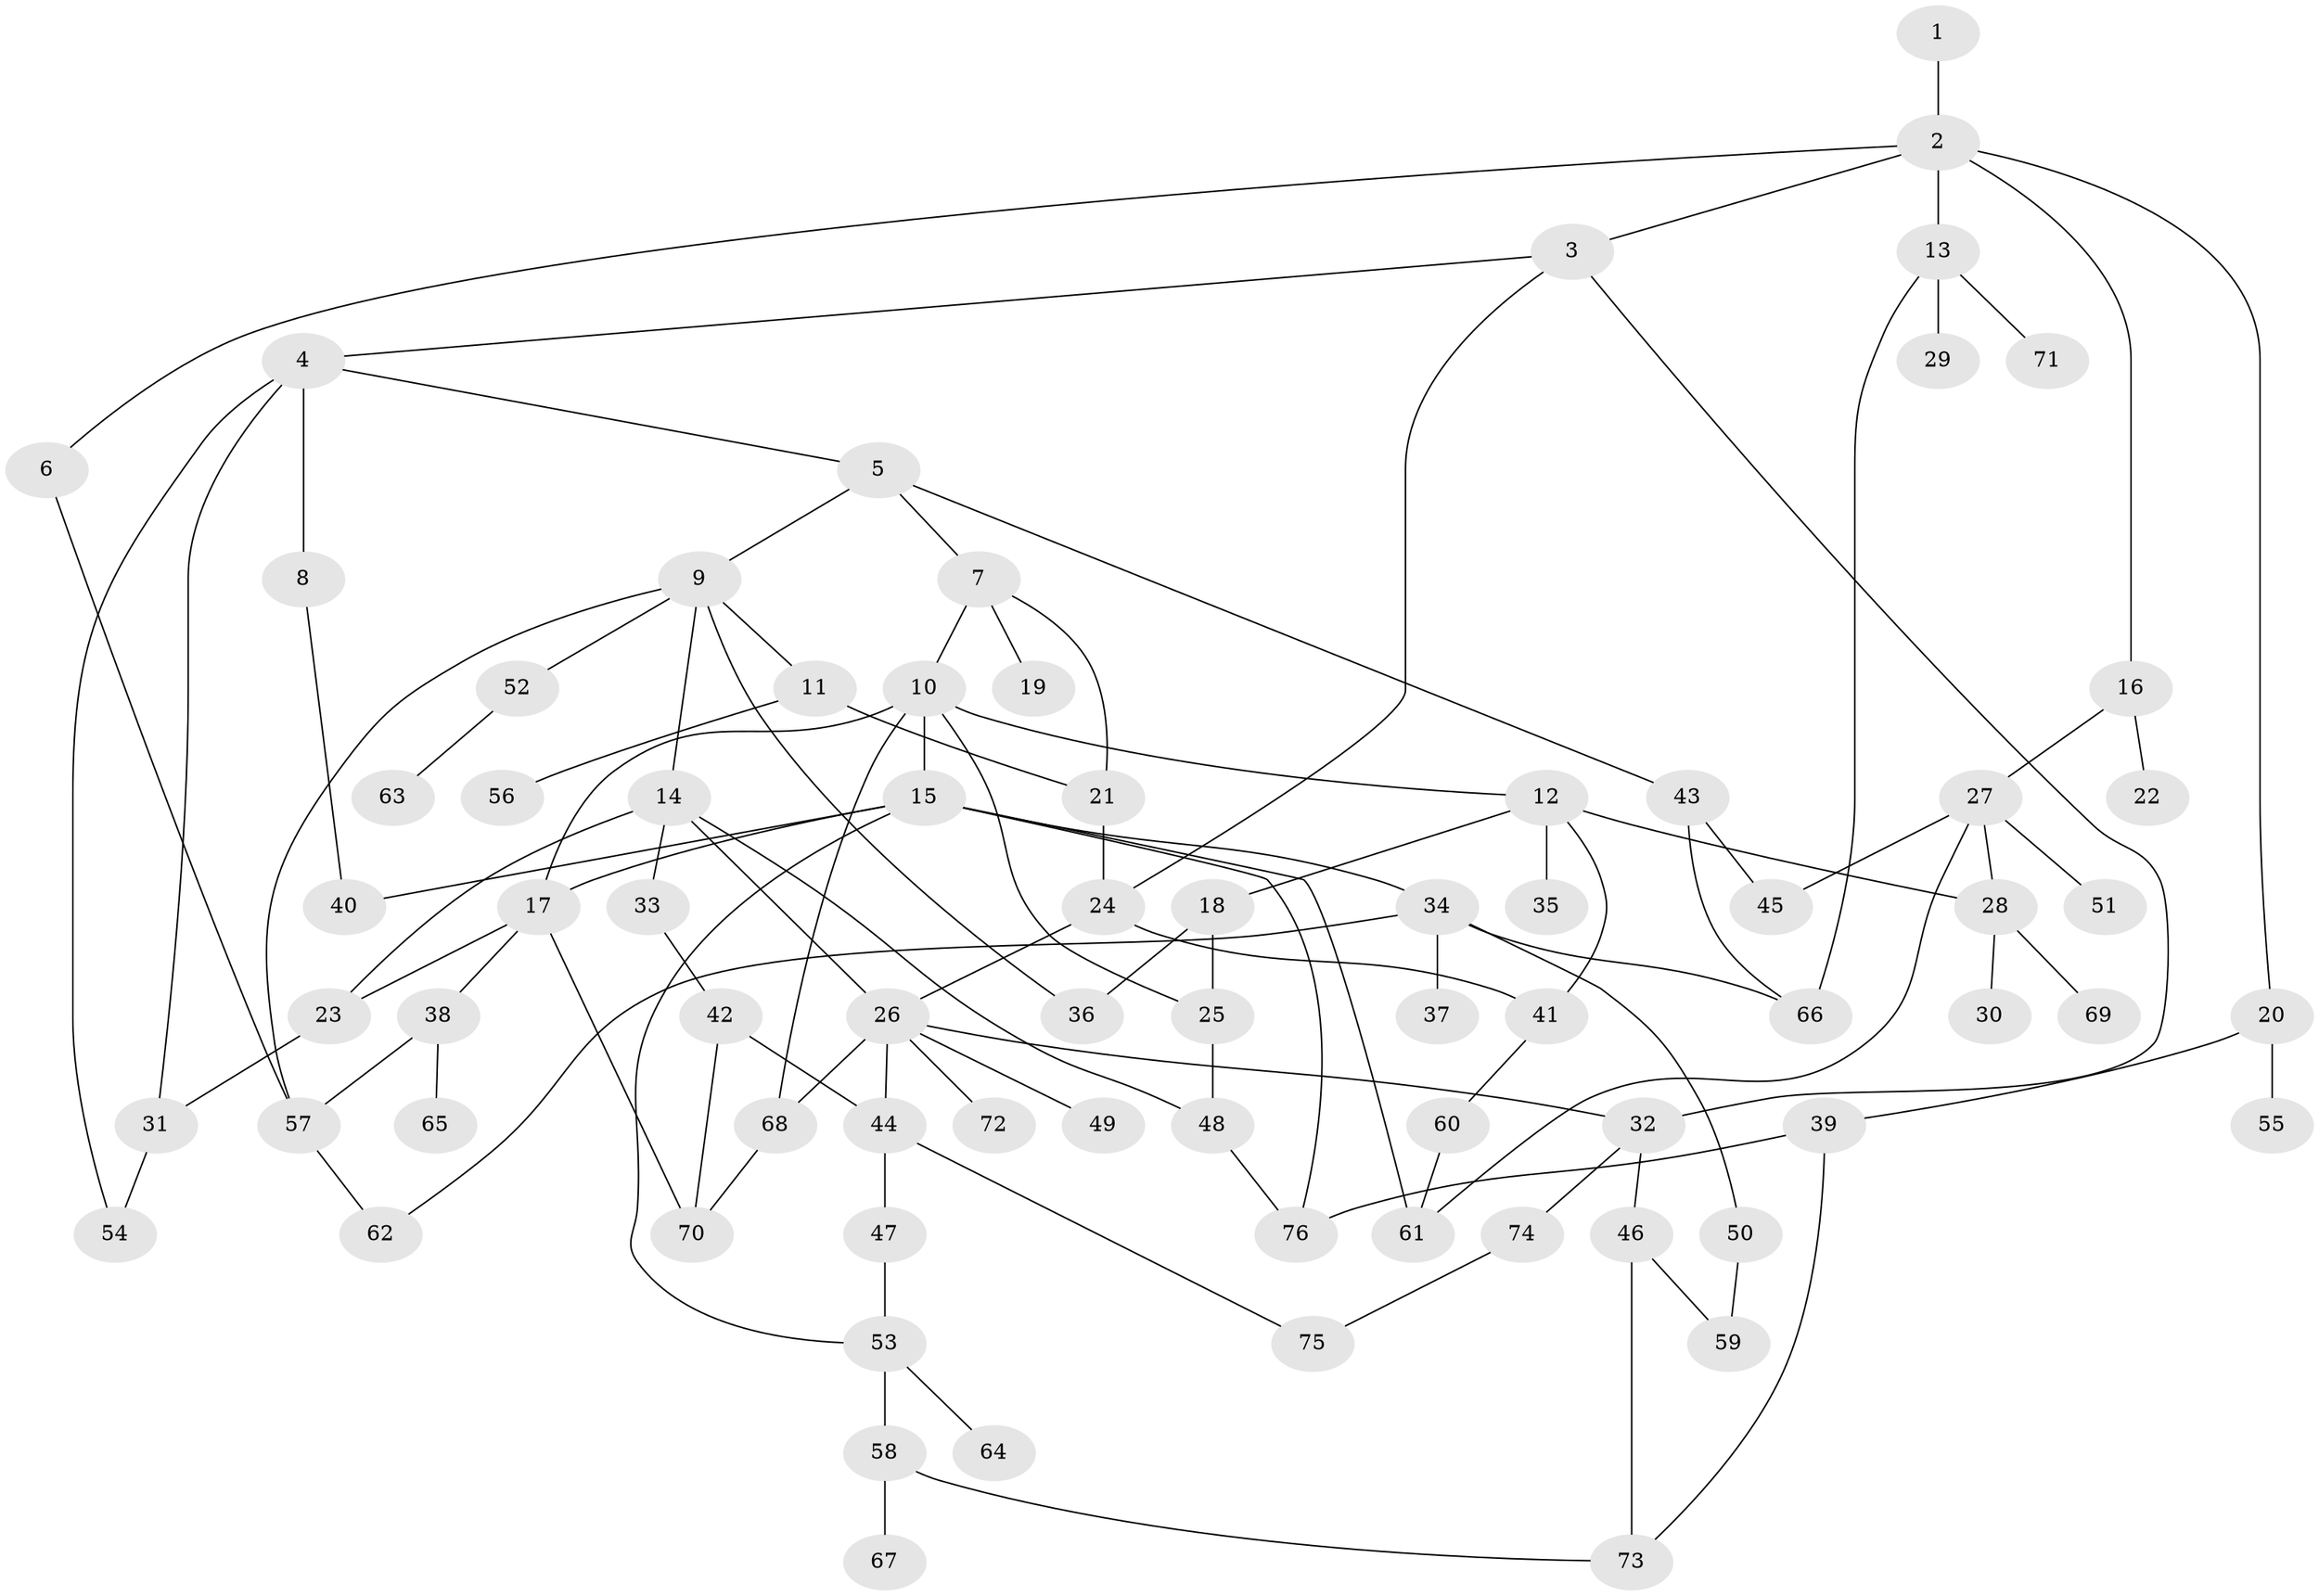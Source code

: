// coarse degree distribution, {5: 0.08163265306122448, 4: 0.24489795918367346, 6: 0.061224489795918366, 2: 0.14285714285714285, 3: 0.20408163265306123, 9: 0.02040816326530612, 1: 0.22448979591836735, 8: 0.02040816326530612}
// Generated by graph-tools (version 1.1) at 2025/23/03/03/25 07:23:32]
// undirected, 76 vertices, 108 edges
graph export_dot {
graph [start="1"]
  node [color=gray90,style=filled];
  1;
  2;
  3;
  4;
  5;
  6;
  7;
  8;
  9;
  10;
  11;
  12;
  13;
  14;
  15;
  16;
  17;
  18;
  19;
  20;
  21;
  22;
  23;
  24;
  25;
  26;
  27;
  28;
  29;
  30;
  31;
  32;
  33;
  34;
  35;
  36;
  37;
  38;
  39;
  40;
  41;
  42;
  43;
  44;
  45;
  46;
  47;
  48;
  49;
  50;
  51;
  52;
  53;
  54;
  55;
  56;
  57;
  58;
  59;
  60;
  61;
  62;
  63;
  64;
  65;
  66;
  67;
  68;
  69;
  70;
  71;
  72;
  73;
  74;
  75;
  76;
  1 -- 2;
  2 -- 3;
  2 -- 6;
  2 -- 13;
  2 -- 16;
  2 -- 20;
  3 -- 4;
  3 -- 32;
  3 -- 24;
  4 -- 5;
  4 -- 8;
  4 -- 31;
  4 -- 54;
  5 -- 7;
  5 -- 9;
  5 -- 43;
  6 -- 57;
  7 -- 10;
  7 -- 19;
  7 -- 21;
  8 -- 40;
  9 -- 11;
  9 -- 14;
  9 -- 52;
  9 -- 57;
  9 -- 36;
  10 -- 12;
  10 -- 15;
  10 -- 25;
  10 -- 68;
  10 -- 17;
  11 -- 56;
  11 -- 21;
  12 -- 18;
  12 -- 28;
  12 -- 35;
  12 -- 41;
  13 -- 29;
  13 -- 71;
  13 -- 66;
  14 -- 26;
  14 -- 33;
  14 -- 48;
  14 -- 23;
  15 -- 17;
  15 -- 34;
  15 -- 76;
  15 -- 61;
  15 -- 40;
  15 -- 53;
  16 -- 22;
  16 -- 27;
  17 -- 23;
  17 -- 38;
  17 -- 70;
  18 -- 36;
  18 -- 25;
  20 -- 39;
  20 -- 55;
  21 -- 24;
  23 -- 31;
  24 -- 41;
  24 -- 26;
  25 -- 48;
  26 -- 44;
  26 -- 49;
  26 -- 72;
  26 -- 68;
  26 -- 32;
  27 -- 51;
  27 -- 61;
  27 -- 45;
  27 -- 28;
  28 -- 30;
  28 -- 69;
  31 -- 54;
  32 -- 46;
  32 -- 74;
  33 -- 42;
  34 -- 37;
  34 -- 50;
  34 -- 62;
  34 -- 66;
  38 -- 57;
  38 -- 65;
  39 -- 76;
  39 -- 73;
  41 -- 60;
  42 -- 70;
  42 -- 44;
  43 -- 45;
  43 -- 66;
  44 -- 47;
  44 -- 75;
  46 -- 73;
  46 -- 59;
  47 -- 53;
  48 -- 76;
  50 -- 59;
  52 -- 63;
  53 -- 58;
  53 -- 64;
  57 -- 62;
  58 -- 67;
  58 -- 73;
  60 -- 61;
  68 -- 70;
  74 -- 75;
}
